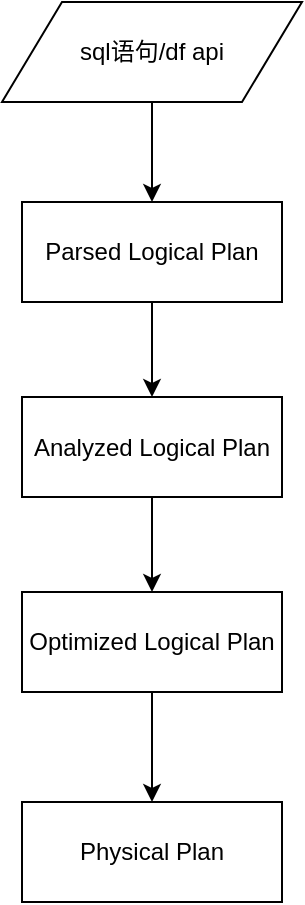 <mxfile version="10.6.3" type="github"><diagram id="c0lZsRdBX1n8GosgiYwa" name="Page-1"><mxGraphModel dx="1158" dy="614" grid="1" gridSize="10" guides="1" tooltips="1" connect="1" arrows="1" fold="1" page="1" pageScale="1" pageWidth="827" pageHeight="1169" math="0" shadow="0"><root><mxCell id="0"/><mxCell id="1" parent="0"/><mxCell id="S1BrlJflgu3P-mrNqfMc-6" value="" style="edgeStyle=orthogonalEdgeStyle;rounded=0;orthogonalLoop=1;jettySize=auto;html=1;" edge="1" parent="1" source="S1BrlJflgu3P-mrNqfMc-1" target="S1BrlJflgu3P-mrNqfMc-5"><mxGeometry relative="1" as="geometry"/></mxCell><mxCell id="S1BrlJflgu3P-mrNqfMc-1" value="Parsed Logical Plan" style="rounded=0;whiteSpace=wrap;html=1;" vertex="1" parent="1"><mxGeometry x="320" y="170" width="130" height="50" as="geometry"/></mxCell><mxCell id="S1BrlJflgu3P-mrNqfMc-8" value="" style="edgeStyle=orthogonalEdgeStyle;rounded=0;orthogonalLoop=1;jettySize=auto;html=1;" edge="1" parent="1" source="S1BrlJflgu3P-mrNqfMc-5" target="S1BrlJflgu3P-mrNqfMc-7"><mxGeometry relative="1" as="geometry"/></mxCell><mxCell id="S1BrlJflgu3P-mrNqfMc-5" value="Analyzed Logical Plan" style="rounded=0;whiteSpace=wrap;html=1;" vertex="1" parent="1"><mxGeometry x="320" y="267.5" width="130" height="50" as="geometry"/></mxCell><mxCell id="S1BrlJflgu3P-mrNqfMc-10" value="" style="edgeStyle=orthogonalEdgeStyle;rounded=0;orthogonalLoop=1;jettySize=auto;html=1;" edge="1" parent="1" source="S1BrlJflgu3P-mrNqfMc-7" target="S1BrlJflgu3P-mrNqfMc-9"><mxGeometry relative="1" as="geometry"/></mxCell><mxCell id="S1BrlJflgu3P-mrNqfMc-7" value="Optimized Logical Plan" style="rounded=0;whiteSpace=wrap;html=1;" vertex="1" parent="1"><mxGeometry x="320" y="365" width="130" height="50" as="geometry"/></mxCell><mxCell id="S1BrlJflgu3P-mrNqfMc-9" value="Physical Plan" style="rounded=0;whiteSpace=wrap;html=1;" vertex="1" parent="1"><mxGeometry x="320" y="470" width="130" height="50" as="geometry"/></mxCell><mxCell id="S1BrlJflgu3P-mrNqfMc-4" style="edgeStyle=orthogonalEdgeStyle;rounded=0;orthogonalLoop=1;jettySize=auto;html=1;exitX=0.5;exitY=1;exitDx=0;exitDy=0;" edge="1" parent="1" source="S1BrlJflgu3P-mrNqfMc-2" target="S1BrlJflgu3P-mrNqfMc-1"><mxGeometry relative="1" as="geometry"/></mxCell><mxCell id="S1BrlJflgu3P-mrNqfMc-2" value="sql语句/df api" style="shape=parallelogram;perimeter=parallelogramPerimeter;whiteSpace=wrap;html=1;" vertex="1" parent="1"><mxGeometry x="310" y="70" width="150" height="50" as="geometry"/></mxCell></root></mxGraphModel></diagram></mxfile>